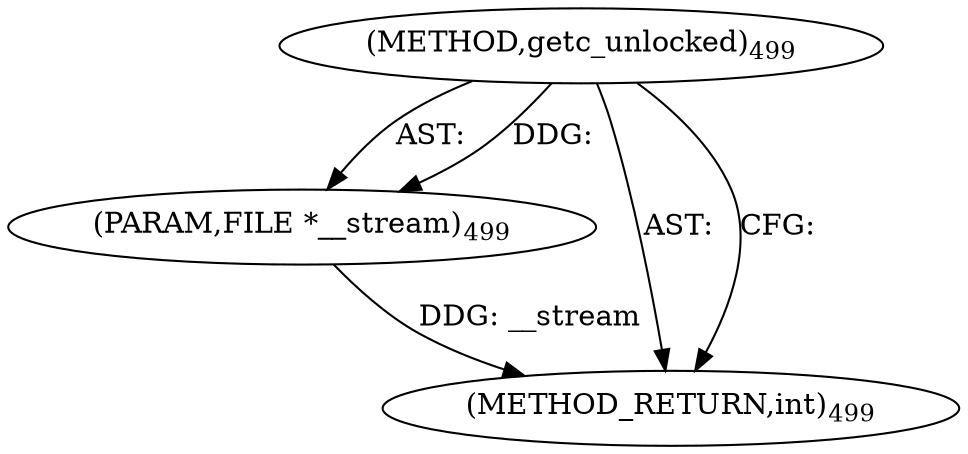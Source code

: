 digraph "getc_unlocked" {  
"30229" [label = <(METHOD,getc_unlocked)<SUB>499</SUB>> ]
"30230" [label = <(PARAM,FILE *__stream)<SUB>499</SUB>> ]
"30231" [label = <(METHOD_RETURN,int)<SUB>499</SUB>> ]
  "30229" -> "30230"  [ label = "AST: "] 
  "30229" -> "30231"  [ label = "AST: "] 
  "30229" -> "30231"  [ label = "CFG: "] 
  "30230" -> "30231"  [ label = "DDG: __stream"] 
  "30229" -> "30230"  [ label = "DDG: "] 
}
